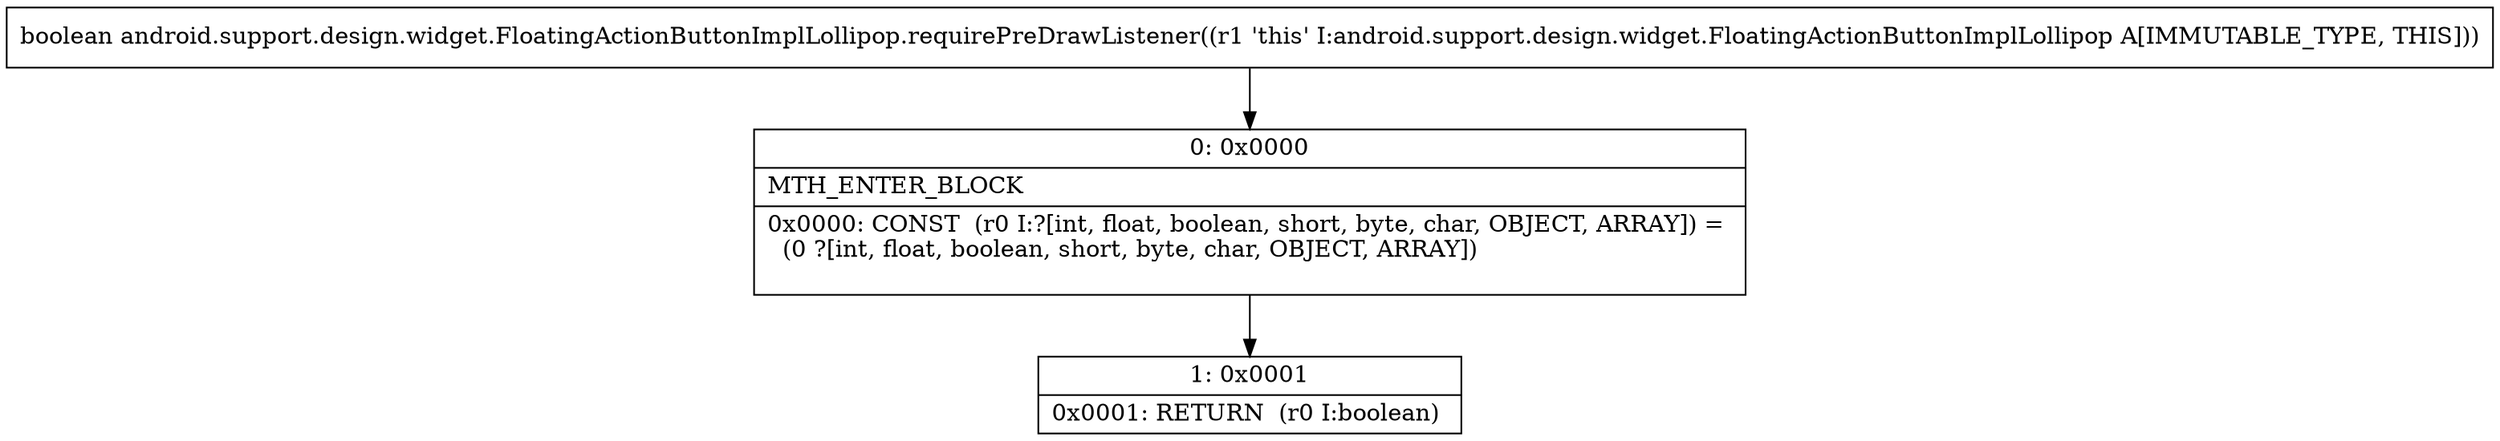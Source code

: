 digraph "CFG forandroid.support.design.widget.FloatingActionButtonImplLollipop.requirePreDrawListener()Z" {
Node_0 [shape=record,label="{0\:\ 0x0000|MTH_ENTER_BLOCK\l|0x0000: CONST  (r0 I:?[int, float, boolean, short, byte, char, OBJECT, ARRAY]) = \l  (0 ?[int, float, boolean, short, byte, char, OBJECT, ARRAY])\l \l}"];
Node_1 [shape=record,label="{1\:\ 0x0001|0x0001: RETURN  (r0 I:boolean) \l}"];
MethodNode[shape=record,label="{boolean android.support.design.widget.FloatingActionButtonImplLollipop.requirePreDrawListener((r1 'this' I:android.support.design.widget.FloatingActionButtonImplLollipop A[IMMUTABLE_TYPE, THIS])) }"];
MethodNode -> Node_0;
Node_0 -> Node_1;
}

